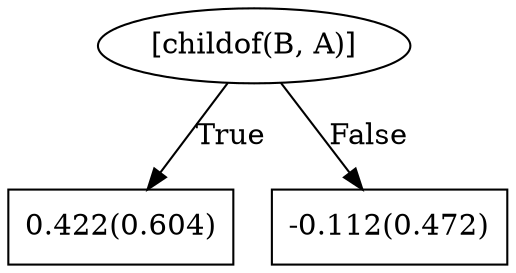 digraph G{ 
1[label = "[childof(B, A)]"];
1 -> 2[label="True"];
1 -> 3[label="False"];
2[shape = box,label = "0.422(0.604)"];
3[shape = box,label = "-0.112(0.472)"];
}
